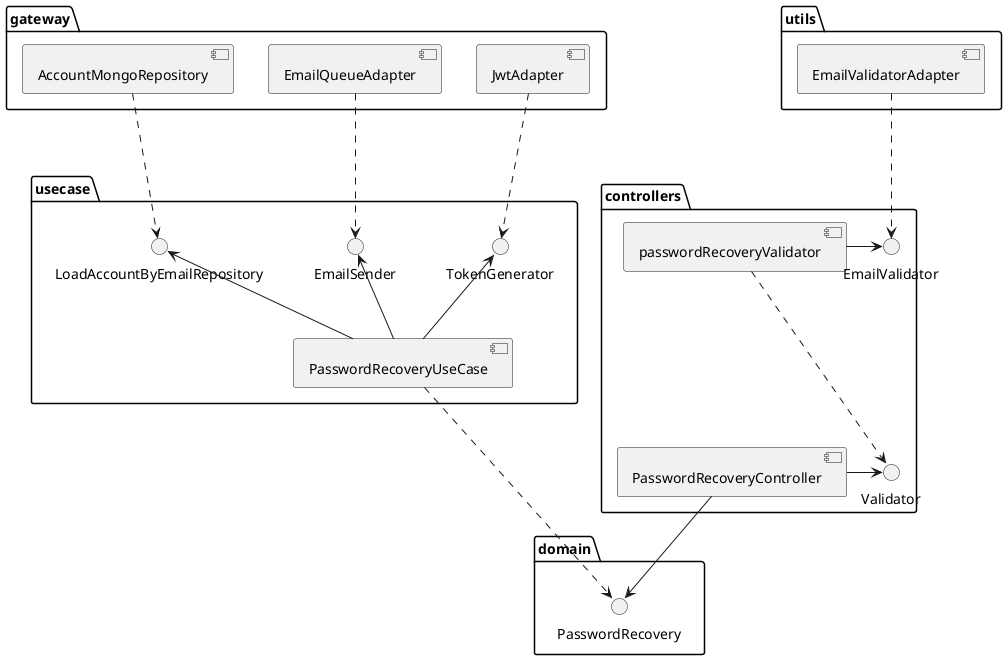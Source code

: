 @startuml password-recovery

package controllers {
    [PasswordRecoveryController] -> () Validator
    [passwordRecoveryValidator] -.-> () Validator
    [passwordRecoveryValidator] -> () EmailValidator
}

package utils {
    [EmailValidatorAdapter]
}

package domain {
    () PasswordRecovery
}

package usecase {
    () LoadAccountByEmailRepository <-- [PasswordRecoveryUseCase]
    () TokenGenerator <-- [PasswordRecoveryUseCase]
    () EmailSender <-- [PasswordRecoveryUseCase]
}

package gateway {
    [AccountMongoRepository]
    [EmailQueueAdapter]
    [JwtAdapter]
}

EmailValidatorAdapter -.-> EmailValidator
PasswordRecoveryController --> PasswordRecovery
PasswordRecoveryUseCase -.-> PasswordRecovery
AccountMongoRepository -.-> LoadAccountByEmailRepository
JwtAdapter -.-> TokenGenerator
EmailQueueAdapter -.-> EmailSender

@enduml

